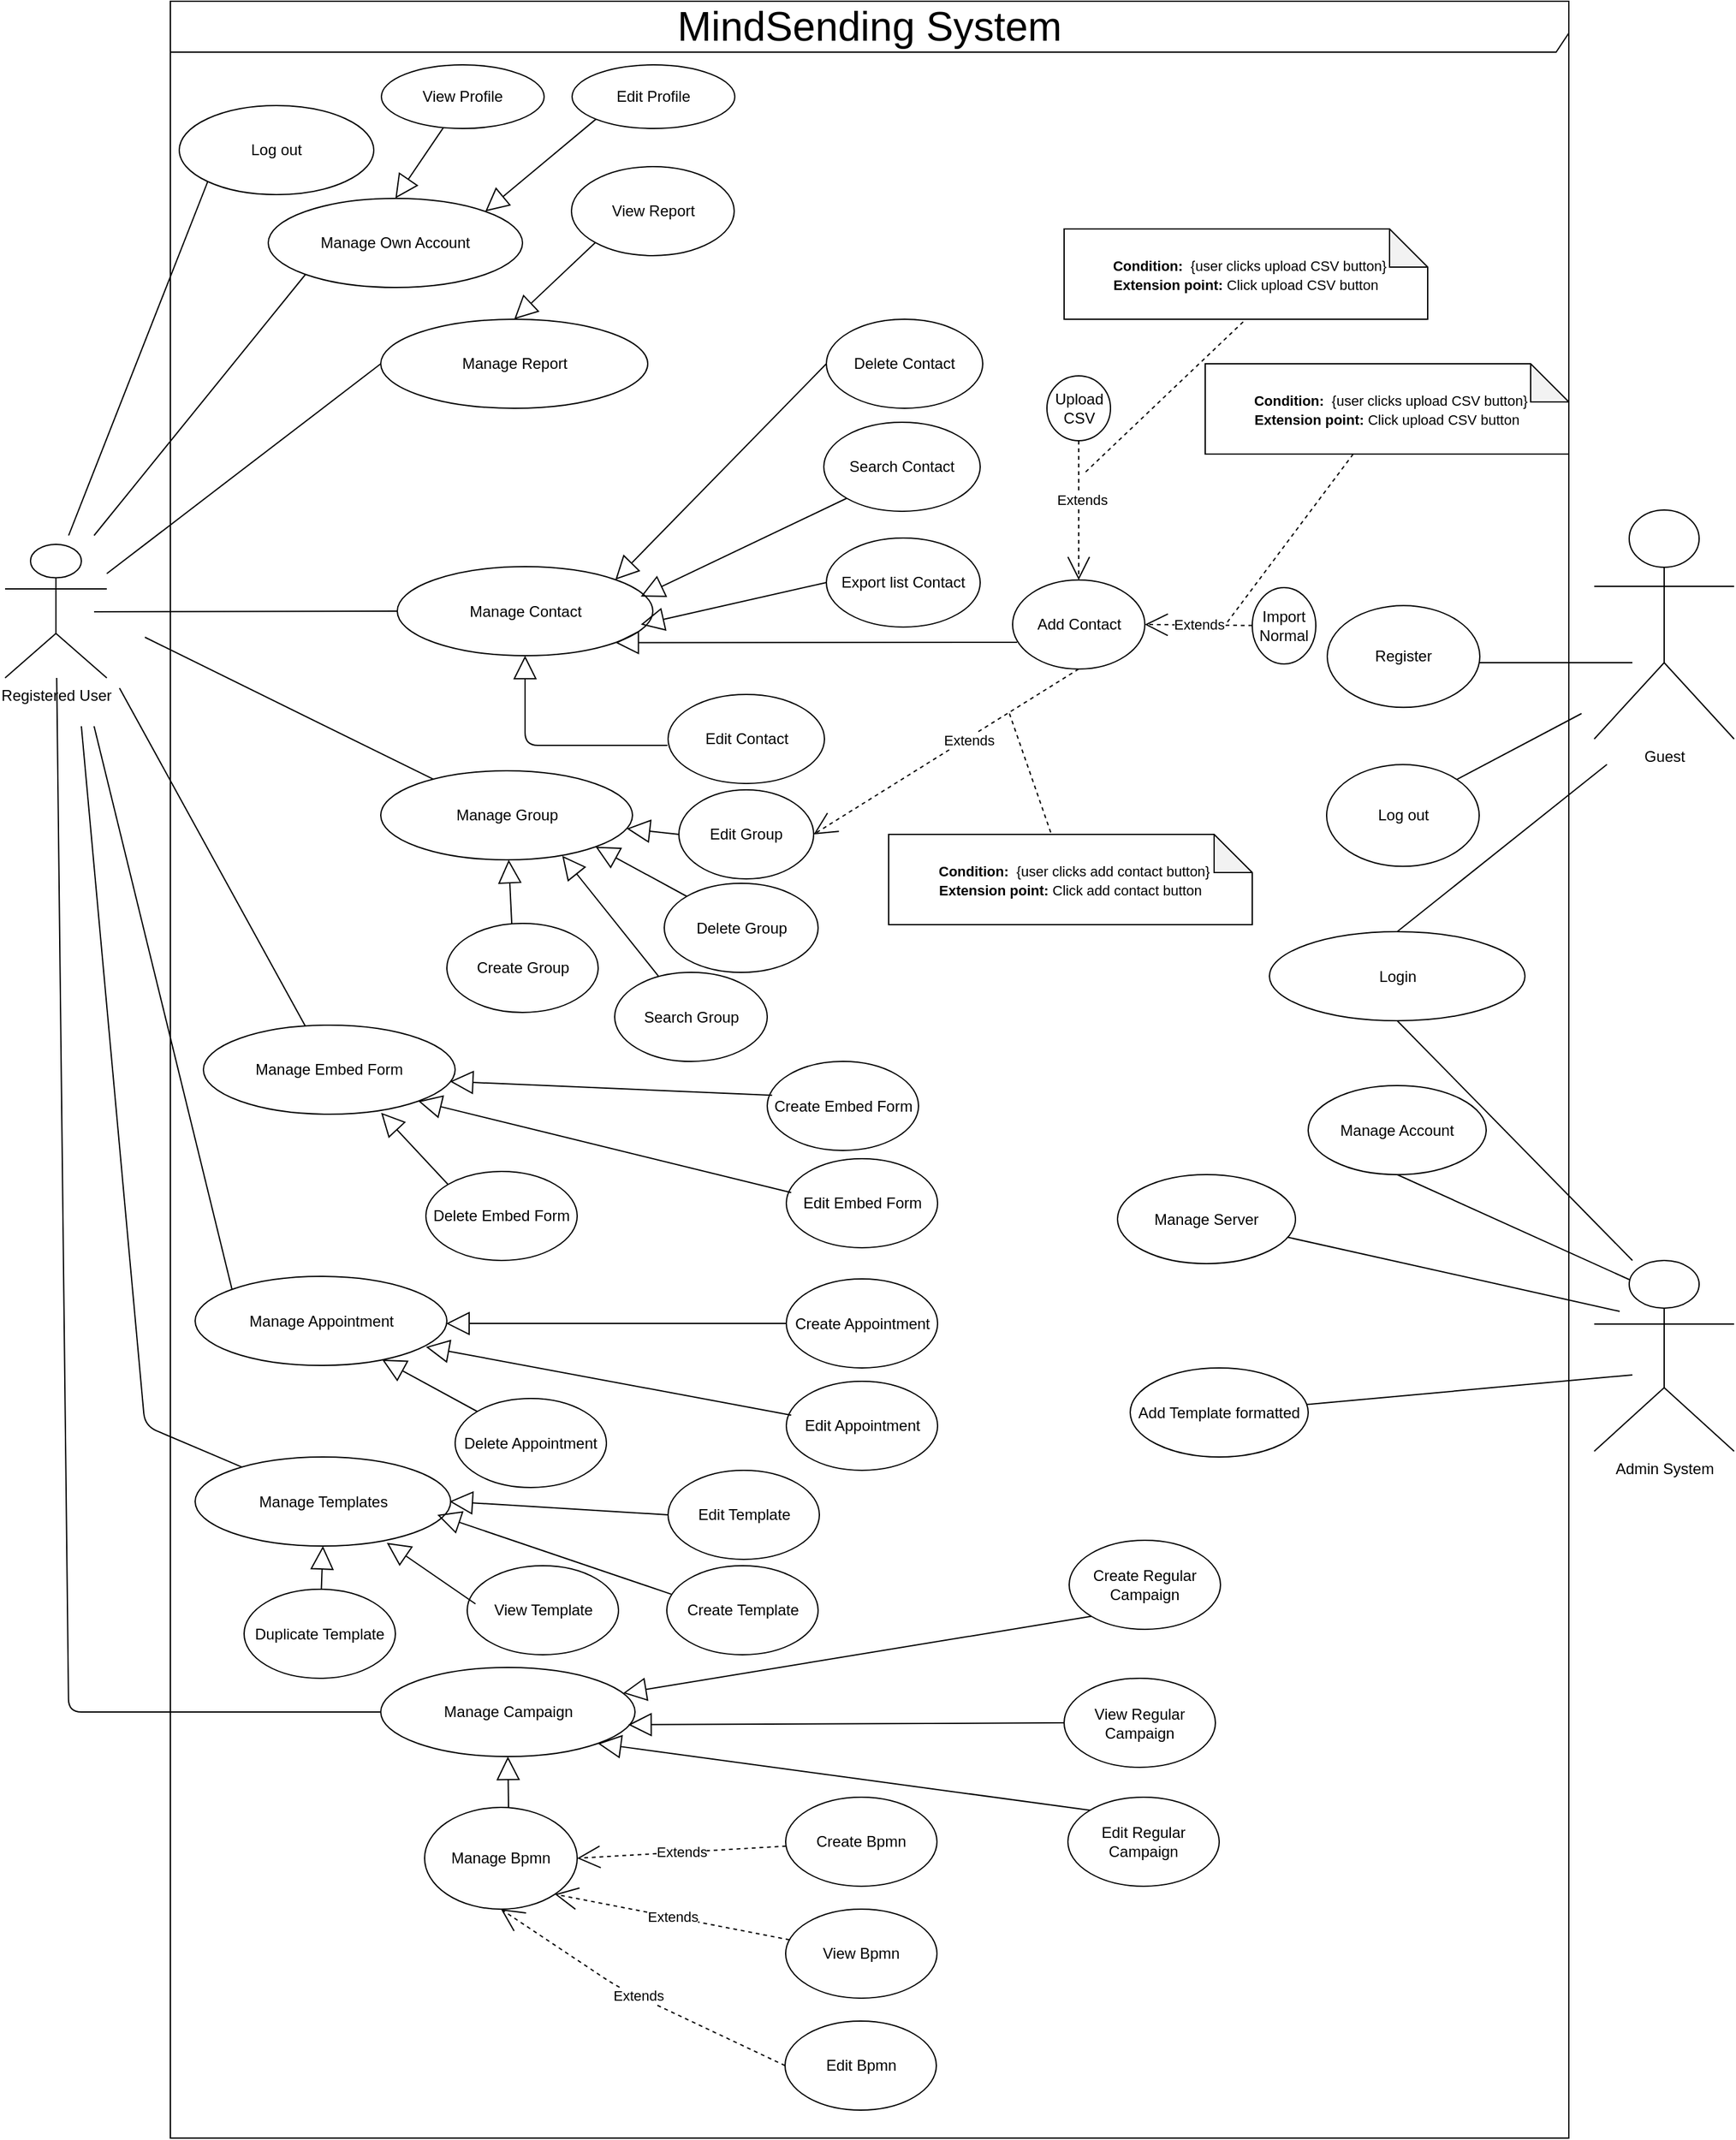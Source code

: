 <mxfile version="11.1.1" type="device"><diagram id="ys3Szjly9ZcMxuDBF0gr" name="Page-1"><mxGraphModel dx="1640" dy="1421" grid="0" gridSize="10" guides="1" tooltips="1" connect="1" arrows="1" fold="1" page="0" pageScale="1" pageWidth="850" pageHeight="1100" background="#FFFFFF" math="0" shadow="0"><root><mxCell id="0"/><mxCell id="1" parent="0"/><mxCell id="VWwlrhhzwa7nNnxBKO6W-47" value="&lt;font style=&quot;font-size: 32px&quot;&gt;MindSending System&lt;/font&gt;" style="shape=umlFrame;whiteSpace=wrap;html=1;width=1100;height=40;" vertex="1" parent="1"><mxGeometry x="-60" y="-480" width="1100" height="1680" as="geometry"/></mxCell><mxCell id="-qsMJvSjDGucB_ZZN1qh-6" value="Admin System&lt;br&gt;&lt;br&gt;" style="shape=umlActor;verticalLabelPosition=bottom;labelBackgroundColor=#ffffff;verticalAlign=top;html=1;" parent="1" vertex="1"><mxGeometry x="1060" y="510" width="110" height="150" as="geometry"/></mxCell><mxCell id="-qsMJvSjDGucB_ZZN1qh-7" value="Registered User&lt;br&gt;&lt;br&gt;" style="shape=umlActor;verticalLabelPosition=bottom;labelBackgroundColor=#ffffff;verticalAlign=top;html=1;" parent="1" vertex="1"><mxGeometry x="-190" y="-53" width="80" height="105" as="geometry"/></mxCell><mxCell id="-qsMJvSjDGucB_ZZN1qh-10" value="Manage Server&lt;br&gt;" style="ellipse;whiteSpace=wrap;html=1;" parent="1" vertex="1"><mxGeometry x="685" y="442.5" width="140" height="70" as="geometry"/></mxCell><mxCell id="-qsMJvSjDGucB_ZZN1qh-11" value="Manage Templates&lt;br&gt;" style="ellipse;whiteSpace=wrap;html=1;" parent="1" vertex="1"><mxGeometry x="-40.5" y="664.5" width="201" height="70" as="geometry"/></mxCell><mxCell id="-qsMJvSjDGucB_ZZN1qh-12" value="Manage Account&lt;br&gt;" style="ellipse;whiteSpace=wrap;html=1;" parent="1" vertex="1"><mxGeometry x="835" y="372.5" width="140" height="70" as="geometry"/></mxCell><mxCell id="-qsMJvSjDGucB_ZZN1qh-13" value="Manage Contact" style="ellipse;whiteSpace=wrap;html=1;" parent="1" vertex="1"><mxGeometry x="118.5" y="-35.5" width="201" height="70" as="geometry"/></mxCell><mxCell id="-qsMJvSjDGucB_ZZN1qh-14" value="Manage Report" style="ellipse;whiteSpace=wrap;html=1;" parent="1" vertex="1"><mxGeometry x="105.5" y="-230" width="210" height="70" as="geometry"/></mxCell><mxCell id="-qsMJvSjDGucB_ZZN1qh-15" value="Manage Group&lt;br&gt;" style="ellipse;whiteSpace=wrap;html=1;" parent="1" vertex="1"><mxGeometry x="105.5" y="125" width="198" height="70" as="geometry"/></mxCell><mxCell id="-qsMJvSjDGucB_ZZN1qh-16" value="Manage Campaign" style="ellipse;whiteSpace=wrap;html=1;" parent="1" vertex="1"><mxGeometry x="105.5" y="830" width="200" height="70" as="geometry"/></mxCell><mxCell id="-qsMJvSjDGucB_ZZN1qh-17" value="Login&lt;br&gt;" style="ellipse;whiteSpace=wrap;html=1;" parent="1" vertex="1"><mxGeometry x="804.5" y="251.5" width="201" height="70" as="geometry"/></mxCell><mxCell id="-qsMJvSjDGucB_ZZN1qh-18" value="Create Template" style="ellipse;whiteSpace=wrap;html=1;" parent="1" vertex="1"><mxGeometry x="330.5" y="750" width="119" height="70" as="geometry"/></mxCell><mxCell id="-qsMJvSjDGucB_ZZN1qh-19" value="Edit Template" style="ellipse;whiteSpace=wrap;html=1;" parent="1" vertex="1"><mxGeometry x="331.5" y="675" width="119" height="70" as="geometry"/></mxCell><mxCell id="-qsMJvSjDGucB_ZZN1qh-20" value="Delete Contact" style="ellipse;whiteSpace=wrap;html=1;" parent="1" vertex="1"><mxGeometry x="456" y="-230" width="123" height="70" as="geometry"/></mxCell><mxCell id="-qsMJvSjDGucB_ZZN1qh-21" value="Edit Contact" style="ellipse;whiteSpace=wrap;html=1;" parent="1" vertex="1"><mxGeometry x="331.5" y="65" width="123" height="70" as="geometry"/></mxCell><mxCell id="-qsMJvSjDGucB_ZZN1qh-22" value="Add Contact" style="ellipse;whiteSpace=wrap;html=1;" parent="1" vertex="1"><mxGeometry x="602.5" y="-25" width="104" height="70" as="geometry"/></mxCell><mxCell id="-qsMJvSjDGucB_ZZN1qh-23" value="Create Group&lt;br&gt;" style="ellipse;whiteSpace=wrap;html=1;" parent="1" vertex="1"><mxGeometry x="157.5" y="245" width="119" height="70" as="geometry"/></mxCell><mxCell id="-qsMJvSjDGucB_ZZN1qh-24" value="Delete Group&lt;br&gt;" style="ellipse;whiteSpace=wrap;html=1;" parent="1" vertex="1"><mxGeometry x="328.5" y="213.5" width="121" height="70" as="geometry"/></mxCell><mxCell id="BiPD_yco-zIT7bE-eALh-6" value="Manage Own Account&lt;br&gt;" style="ellipse;whiteSpace=wrap;html=1;" parent="1" vertex="1"><mxGeometry x="17" y="-325" width="200" height="70" as="geometry"/></mxCell><mxCell id="BiPD_yco-zIT7bE-eALh-11" value="Search Group&lt;br&gt;" style="ellipse;whiteSpace=wrap;html=1;" parent="1" vertex="1"><mxGeometry x="289.5" y="283.5" width="120" height="70" as="geometry"/></mxCell><mxCell id="BiPD_yco-zIT7bE-eALh-12" value="Edit Group&lt;br&gt;" style="ellipse;whiteSpace=wrap;html=1;" parent="1" vertex="1"><mxGeometry x="340" y="140" width="106" height="70" as="geometry"/></mxCell><mxCell id="BiPD_yco-zIT7bE-eALh-13" value="View Report" style="ellipse;whiteSpace=wrap;html=1;" parent="1" vertex="1"><mxGeometry x="255.5" y="-350" width="128" height="70" as="geometry"/></mxCell><mxCell id="BiPD_yco-zIT7bE-eALh-31" value="" style="endArrow=none;endFill=0;endSize=12;html=1;entryX=0.5;entryY=1;entryDx=0;entryDy=0;exitX=0.25;exitY=0.1;exitDx=0;exitDy=0;exitPerimeter=0;" parent="1" target="-qsMJvSjDGucB_ZZN1qh-12" edge="1" source="-qsMJvSjDGucB_ZZN1qh-6"><mxGeometry width="160" relative="1" as="geometry"><mxPoint x="1060" y="520" as="sourcePoint"/><mxPoint x="5" y="940.5" as="targetPoint"/><Array as="points"/></mxGeometry></mxCell><mxCell id="BiPD_yco-zIT7bE-eALh-32" value="" style="endArrow=none;endFill=0;endSize=12;html=1;" parent="1" target="-qsMJvSjDGucB_ZZN1qh-10" edge="1"><mxGeometry width="160" relative="1" as="geometry"><mxPoint x="1080" y="550" as="sourcePoint"/><mxPoint x="15" y="950.5" as="targetPoint"/><Array as="points"/></mxGeometry></mxCell><mxCell id="BiPD_yco-zIT7bE-eALh-34" value="Export list Contact" style="ellipse;whiteSpace=wrap;html=1;" parent="1" vertex="1"><mxGeometry x="456" y="-58" width="121" height="70" as="geometry"/></mxCell><mxCell id="BiPD_yco-zIT7bE-eALh-36" value="" style="endArrow=none;endFill=0;endSize=12;html=1;" parent="1" target="-qsMJvSjDGucB_ZZN1qh-15" edge="1"><mxGeometry width="160" relative="1" as="geometry"><mxPoint x="-80" y="20" as="sourcePoint"/><mxPoint x="120" y="560" as="targetPoint"/></mxGeometry></mxCell><mxCell id="BiPD_yco-zIT7bE-eALh-38" value="" style="endArrow=none;endFill=0;endSize=12;html=1;entryX=0;entryY=0.5;entryDx=0;entryDy=0;" parent="1" target="-qsMJvSjDGucB_ZZN1qh-13" edge="1"><mxGeometry width="160" relative="1" as="geometry"><mxPoint x="-120" as="sourcePoint"/><mxPoint x="140" y="160" as="targetPoint"/><Array as="points"/></mxGeometry></mxCell><mxCell id="BiPD_yco-zIT7bE-eALh-39" value="" style="endArrow=none;endFill=0;endSize=12;html=1;entryX=0;entryY=0.5;entryDx=0;entryDy=0;" parent="1" target="-qsMJvSjDGucB_ZZN1qh-14" edge="1"><mxGeometry width="160" relative="1" as="geometry"><mxPoint x="-110" y="-30" as="sourcePoint"/><mxPoint x="120" as="targetPoint"/><Array as="points"/></mxGeometry></mxCell><mxCell id="BiPD_yco-zIT7bE-eALh-40" value="" style="endArrow=none;endFill=0;endSize=12;html=1;entryX=0;entryY=1;entryDx=0;entryDy=0;" parent="1" target="BiPD_yco-zIT7bE-eALh-6" edge="1"><mxGeometry width="160" relative="1" as="geometry"><mxPoint x="-120" y="-60" as="sourcePoint"/><mxPoint x="130" y="-150" as="targetPoint"/><Array as="points"/></mxGeometry></mxCell><mxCell id="BiPD_yco-zIT7bE-eALh-41" value="" style="endArrow=none;endFill=0;endSize=12;html=1;" parent="1" target="-qsMJvSjDGucB_ZZN1qh-11" edge="1"><mxGeometry width="160" relative="1" as="geometry"><mxPoint x="-130" y="90" as="sourcePoint"/><mxPoint x="170" y="589" as="targetPoint"/><Array as="points"><mxPoint x="-80" y="640"/></Array></mxGeometry></mxCell><mxCell id="BiPD_yco-zIT7bE-eALh-53" value="" style="endSize=16;endFill=0;html=1;strokeWidth=1;endArrow=block;startArrow=none;startFill=0;exitX=0.034;exitY=0.322;exitDx=0;exitDy=0;exitPerimeter=0;" parent="1" source="-qsMJvSjDGucB_ZZN1qh-18" edge="1"><mxGeometry width="160" relative="1" as="geometry"><mxPoint x="331" y="615" as="sourcePoint"/><mxPoint x="150" y="710" as="targetPoint"/></mxGeometry></mxCell><mxCell id="BiPD_yco-zIT7bE-eALh-59" value="" style="endSize=16;endFill=0;html=1;strokeWidth=1;endArrow=block;startArrow=none;startFill=0;entryX=0.995;entryY=0.5;entryDx=0;entryDy=0;exitX=0;exitY=0.5;exitDx=0;exitDy=0;entryPerimeter=0;" parent="1" source="-qsMJvSjDGucB_ZZN1qh-19" target="-qsMJvSjDGucB_ZZN1qh-11" edge="1"><mxGeometry width="160" relative="1" as="geometry"><mxPoint x="399.429" y="682.857" as="sourcePoint"/><mxPoint x="306.411" y="640.245" as="targetPoint"/></mxGeometry></mxCell><mxCell id="BiPD_yco-zIT7bE-eALh-61" value="" style="endSize=16;endFill=0;html=1;strokeWidth=1;endArrow=block;startArrow=none;startFill=0;exitX=0;exitY=0.5;exitDx=0;exitDy=0;" parent="1" source="BiPD_yco-zIT7bE-eALh-12" target="-qsMJvSjDGucB_ZZN1qh-15" edge="1"><mxGeometry width="160" relative="1" as="geometry"><mxPoint x="271.893" y="476.176" as="sourcePoint"/><mxPoint x="253.708" y="429.52" as="targetPoint"/><Array as="points"/></mxGeometry></mxCell><mxCell id="BiPD_yco-zIT7bE-eALh-62" value="" style="endSize=16;endFill=0;html=1;strokeWidth=1;endArrow=block;startArrow=none;startFill=0;entryX=1;entryY=1;entryDx=0;entryDy=0;exitX=0;exitY=0;exitDx=0;exitDy=0;" parent="1" source="-qsMJvSjDGucB_ZZN1qh-24" target="-qsMJvSjDGucB_ZZN1qh-15" edge="1"><mxGeometry width="160" relative="1" as="geometry"><mxPoint x="350" y="240" as="sourcePoint"/><mxPoint x="265.81" y="361.798" as="targetPoint"/></mxGeometry></mxCell><mxCell id="BiPD_yco-zIT7bE-eALh-63" value="" style="endSize=16;endFill=0;html=1;strokeWidth=1;endArrow=block;startArrow=none;startFill=0;entryX=0.721;entryY=0.955;entryDx=0;entryDy=0;entryPerimeter=0;" parent="1" source="BiPD_yco-zIT7bE-eALh-11" target="-qsMJvSjDGucB_ZZN1qh-15" edge="1"><mxGeometry width="160" relative="1" as="geometry"><mxPoint x="303.714" y="335.143" as="sourcePoint"/><mxPoint x="275.81" y="371.798" as="targetPoint"/><Array as="points"/></mxGeometry></mxCell><mxCell id="BiPD_yco-zIT7bE-eALh-64" value="" style="endSize=16;endFill=0;html=1;strokeWidth=1;endArrow=block;startArrow=none;startFill=0;exitX=0.429;exitY=0.007;exitDx=0;exitDy=0;exitPerimeter=0;" parent="1" source="-qsMJvSjDGucB_ZZN1qh-23" target="-qsMJvSjDGucB_ZZN1qh-15" edge="1"><mxGeometry width="160" relative="1" as="geometry"><mxPoint x="389.714" y="417.714" as="sourcePoint"/><mxPoint x="316.206" y="406.312" as="targetPoint"/><Array as="points"/></mxGeometry></mxCell><mxCell id="BiPD_yco-zIT7bE-eALh-65" value="" style="endSize=16;endFill=0;html=1;strokeWidth=1;endArrow=block;startArrow=none;startFill=0;" parent="1" target="-qsMJvSjDGucB_ZZN1qh-13" edge="1"><mxGeometry width="160" relative="1" as="geometry"><mxPoint x="331" y="105" as="sourcePoint"/><mxPoint x="326.206" y="416.312" as="targetPoint"/><Array as="points"><mxPoint x="219" y="105"/></Array></mxGeometry></mxCell><mxCell id="BiPD_yco-zIT7bE-eALh-66" value="" style="endSize=16;endFill=0;html=1;strokeWidth=1;endArrow=block;startArrow=none;startFill=0;exitX=0;exitY=0.5;exitDx=0;exitDy=0;entryX=0.953;entryY=0.65;entryDx=0;entryDy=0;entryPerimeter=0;" parent="1" source="BiPD_yco-zIT7bE-eALh-34" target="-qsMJvSjDGucB_ZZN1qh-13" edge="1"><mxGeometry width="160" relative="1" as="geometry"><mxPoint x="409.714" y="437.714" as="sourcePoint"/><mxPoint x="336.206" y="426.312" as="targetPoint"/></mxGeometry></mxCell><mxCell id="BiPD_yco-zIT7bE-eALh-67" value="" style="endSize=16;endFill=0;html=1;strokeWidth=1;endArrow=block;startArrow=none;startFill=0;exitX=0;exitY=0.5;exitDx=0;exitDy=0;entryX=1;entryY=0;entryDx=0;entryDy=0;" parent="1" source="-qsMJvSjDGucB_ZZN1qh-20" target="-qsMJvSjDGucB_ZZN1qh-13" edge="1"><mxGeometry width="160" relative="1" as="geometry"><mxPoint x="390.286" y="114.857" as="sourcePoint"/><mxPoint x="330.857" y="105.143" as="targetPoint"/><Array as="points"/></mxGeometry></mxCell><mxCell id="BiPD_yco-zIT7bE-eALh-68" value="" style="endSize=16;endFill=0;html=1;strokeWidth=1;endArrow=block;startArrow=none;startFill=0;entryX=1;entryY=1;entryDx=0;entryDy=0;exitX=0.034;exitY=0.7;exitDx=0;exitDy=0;exitPerimeter=0;" parent="1" source="-qsMJvSjDGucB_ZZN1qh-22" target="-qsMJvSjDGucB_ZZN1qh-13" edge="1"><mxGeometry width="160" relative="1" as="geometry"><mxPoint x="760" y="65" as="sourcePoint"/><mxPoint x="340.857" y="115.143" as="targetPoint"/><Array as="points"/></mxGeometry></mxCell><mxCell id="BiPD_yco-zIT7bE-eALh-69" value="" style="endSize=16;endFill=0;html=1;strokeWidth=1;endArrow=block;startArrow=none;startFill=0;exitX=0;exitY=1;exitDx=0;exitDy=0;entryX=0.5;entryY=0;entryDx=0;entryDy=0;" parent="1" source="BiPD_yco-zIT7bE-eALh-13" target="-qsMJvSjDGucB_ZZN1qh-14" edge="1"><mxGeometry width="160" relative="1" as="geometry"><mxPoint x="389.647" y="27.235" as="sourcePoint"/><mxPoint x="308.471" y="80.176" as="targetPoint"/></mxGeometry></mxCell><mxCell id="mAbmStE2IkHtEibIoPFb-1" value="Edit Profile" style="ellipse;whiteSpace=wrap;html=1;" parent="1" vertex="1"><mxGeometry x="256" y="-430" width="128" height="50" as="geometry"/></mxCell><mxCell id="mAbmStE2IkHtEibIoPFb-2" value="" style="endSize=16;endFill=0;html=1;strokeWidth=1;endArrow=block;startArrow=none;startFill=0;entryX=1;entryY=0;entryDx=0;entryDy=0;exitX=0;exitY=1;exitDx=0;exitDy=0;" parent="1" source="mAbmStE2IkHtEibIoPFb-1" target="BiPD_yco-zIT7bE-eALh-6" edge="1"><mxGeometry width="160" relative="1" as="geometry"><mxPoint x="400" y="-280" as="sourcePoint"/><mxPoint x="340" y="-85" as="targetPoint"/></mxGeometry></mxCell><mxCell id="mAbmStE2IkHtEibIoPFb-5" value="" style="endArrow=none;html=1;entryX=0;entryY=0.5;entryDx=0;entryDy=0;" parent="1" target="-qsMJvSjDGucB_ZZN1qh-16" edge="1" source="-qsMJvSjDGucB_ZZN1qh-7"><mxGeometry width="50" height="50" relative="1" as="geometry"><mxPoint x="-120" y="60" as="sourcePoint"/><mxPoint x="-100" y="1210" as="targetPoint"/><Array as="points"><mxPoint x="-140" y="865"/></Array></mxGeometry></mxCell><mxCell id="mAbmStE2IkHtEibIoPFb-9" value="Create Regular Campaign" style="ellipse;whiteSpace=wrap;html=1;" parent="1" vertex="1"><mxGeometry x="647" y="730" width="119" height="70" as="geometry"/></mxCell><mxCell id="mAbmStE2IkHtEibIoPFb-10" value="View Bpmn" style="ellipse;whiteSpace=wrap;html=1;" parent="1" vertex="1"><mxGeometry x="424" y="1020" width="119" height="70" as="geometry"/></mxCell><mxCell id="mAbmStE2IkHtEibIoPFb-11" value="Edit Bpmn" style="ellipse;whiteSpace=wrap;html=1;" parent="1" vertex="1"><mxGeometry x="423.5" y="1108" width="119" height="70" as="geometry"/></mxCell><mxCell id="mAbmStE2IkHtEibIoPFb-35" value="Add Template formatted&lt;br&gt;" style="ellipse;whiteSpace=wrap;html=1;" parent="1" vertex="1"><mxGeometry x="695" y="594.5" width="140" height="70" as="geometry"/></mxCell><mxCell id="mAbmStE2IkHtEibIoPFb-36" value="" style="endArrow=none;endFill=0;endSize=12;html=1;" parent="1" target="mAbmStE2IkHtEibIoPFb-35" edge="1"><mxGeometry width="160" relative="1" as="geometry"><mxPoint x="1090" y="600" as="sourcePoint"/><mxPoint x="800.053" y="517.796" as="targetPoint"/><Array as="points"/></mxGeometry></mxCell><mxCell id="mAbmStE2IkHtEibIoPFb-37" value="" style="endArrow=none;endFill=0;endSize=12;html=1;entryX=0.5;entryY=1;entryDx=0;entryDy=0;exitX=0.273;exitY=0;exitDx=0;exitDy=0;exitPerimeter=0;" parent="1" target="-qsMJvSjDGucB_ZZN1qh-17" edge="1" source="-qsMJvSjDGucB_ZZN1qh-6"><mxGeometry width="160" relative="1" as="geometry"><mxPoint x="1100" y="470" as="sourcePoint"/><mxPoint x="845.0" y="639.5" as="targetPoint"/><Array as="points"/></mxGeometry></mxCell><mxCell id="mAbmStE2IkHtEibIoPFb-38" value="Upload CSV" style="ellipse;whiteSpace=wrap;html=1;" parent="1" vertex="1"><mxGeometry x="629.5" y="-185.5" width="50" height="51" as="geometry"/></mxCell><mxCell id="mAbmStE2IkHtEibIoPFb-39" value="Import Normal" style="ellipse;whiteSpace=wrap;html=1;" parent="1" vertex="1"><mxGeometry x="791" y="-19" width="50" height="60" as="geometry"/></mxCell><mxCell id="mAbmStE2IkHtEibIoPFb-40" value="Extends" style="endArrow=open;endSize=16;endFill=0;html=1;strokeWidth=1;dashed=1;entryX=1;entryY=0.5;entryDx=0;entryDy=0;" parent="1" source="mAbmStE2IkHtEibIoPFb-39" target="-qsMJvSjDGucB_ZZN1qh-22" edge="1"><mxGeometry width="160" relative="1" as="geometry"><mxPoint x="630" y="-85" as="sourcePoint"/><mxPoint x="160" y="-30" as="targetPoint"/></mxGeometry></mxCell><mxCell id="mAbmStE2IkHtEibIoPFb-41" value="Extends" style="endArrow=open;endSize=16;endFill=0;html=1;strokeWidth=1;dashed=1;exitX=0.5;exitY=1;exitDx=0;exitDy=0;" parent="1" source="mAbmStE2IkHtEibIoPFb-38" target="-qsMJvSjDGucB_ZZN1qh-22" edge="1"><mxGeometry x="-0.161" y="2" width="160" relative="1" as="geometry"><mxPoint x="420" y="-53" as="sourcePoint"/><mxPoint x="241.69" y="-4.828" as="targetPoint"/><mxPoint as="offset"/></mxGeometry></mxCell><mxCell id="xEO4yhHYlVdsQ5QlR3eD-5" value="View Profile" style="ellipse;whiteSpace=wrap;html=1;" parent="1" vertex="1"><mxGeometry x="106" y="-430" width="128" height="50" as="geometry"/></mxCell><mxCell id="xEO4yhHYlVdsQ5QlR3eD-6" value="" style="endSize=16;endFill=0;html=1;strokeWidth=1;endArrow=block;startArrow=none;startFill=0;exitX=0.381;exitY=0.986;exitDx=0;exitDy=0;entryX=0.5;entryY=0;entryDx=0;entryDy=0;exitPerimeter=0;" parent="1" source="xEO4yhHYlVdsQ5QlR3eD-5" target="BiPD_yco-zIT7bE-eALh-6" edge="1"><mxGeometry width="160" relative="1" as="geometry"><mxPoint x="287" y="-390" as="sourcePoint"/><mxPoint x="117" y="-320" as="targetPoint"/></mxGeometry></mxCell><mxCell id="xEO4yhHYlVdsQ5QlR3eD-8" value="Search Contact" style="ellipse;whiteSpace=wrap;html=1;" parent="1" vertex="1"><mxGeometry x="454" y="-149" width="123" height="70" as="geometry"/></mxCell><mxCell id="xEO4yhHYlVdsQ5QlR3eD-9" value="" style="endSize=16;endFill=0;html=1;strokeWidth=1;endArrow=block;startArrow=none;startFill=0;exitX=0;exitY=1;exitDx=0;exitDy=0;" parent="1" source="xEO4yhHYlVdsQ5QlR3eD-8" edge="1"><mxGeometry width="160" relative="1" as="geometry"><mxPoint x="248.786" y="95.357" as="sourcePoint"/><mxPoint x="310" y="-12" as="targetPoint"/></mxGeometry></mxCell><mxCell id="xEO4yhHYlVdsQ5QlR3eD-10" value="View Template" style="ellipse;whiteSpace=wrap;html=1;" parent="1" vertex="1"><mxGeometry x="173.5" y="750" width="119" height="70" as="geometry"/></mxCell><mxCell id="xEO4yhHYlVdsQ5QlR3eD-11" value="" style="endSize=16;endFill=0;html=1;strokeWidth=1;endArrow=block;startArrow=none;startFill=0;entryX=0.75;entryY=0.964;entryDx=0;entryDy=0;entryPerimeter=0;" parent="1" target="-qsMJvSjDGucB_ZZN1qh-11" edge="1"><mxGeometry width="160" relative="1" as="geometry"><mxPoint x="180" y="780" as="sourcePoint"/><mxPoint x="201.797" y="691.716" as="targetPoint"/></mxGeometry></mxCell><mxCell id="xEO4yhHYlVdsQ5QlR3eD-12" value="Duplicate Template" style="ellipse;whiteSpace=wrap;html=1;" parent="1" vertex="1"><mxGeometry x="-2" y="768.5" width="119" height="70" as="geometry"/></mxCell><mxCell id="xEO4yhHYlVdsQ5QlR3eD-13" value="" style="endSize=16;endFill=0;html=1;strokeWidth=1;endArrow=block;startArrow=none;startFill=0;entryX=0.5;entryY=1;entryDx=0;entryDy=0;" parent="1" source="xEO4yhHYlVdsQ5QlR3eD-12" edge="1" target="-qsMJvSjDGucB_ZZN1qh-11"><mxGeometry width="160" relative="1" as="geometry"><mxPoint x="351" y="635" as="sourcePoint"/><mxPoint x="242" y="670" as="targetPoint"/></mxGeometry></mxCell><mxCell id="xEO4yhHYlVdsQ5QlR3eD-14" value="Guest" style="shape=umlActor;verticalLabelPosition=bottom;labelBackgroundColor=#ffffff;verticalAlign=top;html=1;outlineConnect=0;" parent="1" vertex="1"><mxGeometry x="1060" y="-80" width="110" height="180" as="geometry"/></mxCell><mxCell id="xEO4yhHYlVdsQ5QlR3eD-25" value="" style="endSize=16;endFill=0;html=1;strokeWidth=1;endArrow=block;startArrow=none;startFill=0;exitX=0;exitY=1;exitDx=0;exitDy=0;" parent="1" source="mAbmStE2IkHtEibIoPFb-9" target="-qsMJvSjDGucB_ZZN1qh-16" edge="1"><mxGeometry width="160" relative="1" as="geometry"><mxPoint x="423.5" y="868.5" as="sourcePoint"/><mxPoint x="412.72" y="919.84" as="targetPoint"/><Array as="points"/></mxGeometry></mxCell><mxCell id="xEO4yhHYlVdsQ5QlR3eD-28" value="View Regular Campaign" style="ellipse;whiteSpace=wrap;html=1;" parent="1" vertex="1"><mxGeometry x="643" y="838.5" width="119" height="70" as="geometry"/></mxCell><mxCell id="xEO4yhHYlVdsQ5QlR3eD-30" value="Edit Regular Campaign" style="ellipse;whiteSpace=wrap;html=1;" parent="1" vertex="1"><mxGeometry x="646" y="932" width="119" height="70" as="geometry"/></mxCell><mxCell id="VWwlrhhzwa7nNnxBKO6W-1" value="Manage Bpmn" style="ellipse;whiteSpace=wrap;html=1;" vertex="1" parent="1"><mxGeometry x="140" y="940" width="120" height="80" as="geometry"/></mxCell><mxCell id="VWwlrhhzwa7nNnxBKO6W-2" value="" style="endSize=16;endFill=0;html=1;strokeWidth=1;endArrow=block;startArrow=none;startFill=0;entryX=0.5;entryY=1;entryDx=0;entryDy=0;" edge="1" parent="1" target="-qsMJvSjDGucB_ZZN1qh-16"><mxGeometry width="160" relative="1" as="geometry"><mxPoint x="206" y="940" as="sourcePoint"/><mxPoint x="309" y="970" as="targetPoint"/><Array as="points"/></mxGeometry></mxCell><mxCell id="VWwlrhhzwa7nNnxBKO6W-3" value="Extends" style="endArrow=open;endSize=16;endFill=0;html=1;strokeWidth=1;dashed=1;exitX=0;exitY=0.5;exitDx=0;exitDy=0;entryX=0.5;entryY=1;entryDx=0;entryDy=0;" edge="1" parent="1" source="mAbmStE2IkHtEibIoPFb-11" target="VWwlrhhzwa7nNnxBKO6W-1"><mxGeometry width="160" relative="1" as="geometry"><mxPoint x="120" y="1070" as="sourcePoint"/><mxPoint x="210" y="1030" as="targetPoint"/><Array as="points"><mxPoint x="290" y="1080"/></Array></mxGeometry></mxCell><mxCell id="VWwlrhhzwa7nNnxBKO6W-4" value="Extends" style="endArrow=open;endSize=16;endFill=0;html=1;strokeWidth=1;dashed=1;entryX=1;entryY=1;entryDx=0;entryDy=0;" edge="1" parent="1" source="mAbmStE2IkHtEibIoPFb-10" target="VWwlrhhzwa7nNnxBKO6W-1"><mxGeometry width="160" relative="1" as="geometry"><mxPoint x="130" y="1080" as="sourcePoint"/><mxPoint x="265.5" y="1077" as="targetPoint"/></mxGeometry></mxCell><mxCell id="VWwlrhhzwa7nNnxBKO6W-9" value="Create Bpmn" style="ellipse;whiteSpace=wrap;html=1;" vertex="1" parent="1"><mxGeometry x="424" y="932" width="119" height="70" as="geometry"/></mxCell><mxCell id="VWwlrhhzwa7nNnxBKO6W-10" value="Extends" style="endArrow=open;endSize=16;endFill=0;html=1;strokeWidth=1;dashed=1;entryX=1;entryY=0.5;entryDx=0;entryDy=0;" edge="1" parent="1" source="VWwlrhhzwa7nNnxBKO6W-9" target="VWwlrhhzwa7nNnxBKO6W-1"><mxGeometry width="160" relative="1" as="geometry"><mxPoint x="276" y="1121.5" as="sourcePoint"/><mxPoint x="411.5" y="1118.5" as="targetPoint"/></mxGeometry></mxCell><mxCell id="VWwlrhhzwa7nNnxBKO6W-11" value="Manage Embed Form" style="ellipse;whiteSpace=wrap;html=1;" vertex="1" parent="1"><mxGeometry x="-34" y="325" width="198" height="70" as="geometry"/></mxCell><mxCell id="VWwlrhhzwa7nNnxBKO6W-12" value="" style="endArrow=none;endFill=0;endSize=12;html=1;" edge="1" parent="1" target="VWwlrhhzwa7nNnxBKO6W-11"><mxGeometry width="160" relative="1" as="geometry"><mxPoint x="-100" y="60" as="sourcePoint"/><mxPoint x="29.5" y="773.5" as="targetPoint"/></mxGeometry></mxCell><mxCell id="VWwlrhhzwa7nNnxBKO6W-13" value="Register" style="ellipse;whiteSpace=wrap;html=1;" vertex="1" parent="1"><mxGeometry x="850" y="-4.857" width="120" height="80" as="geometry"/></mxCell><mxCell id="VWwlrhhzwa7nNnxBKO6W-14" value="Log out" style="ellipse;whiteSpace=wrap;html=1;" vertex="1" parent="1"><mxGeometry x="849.5" y="120.143" width="120" height="80" as="geometry"/></mxCell><mxCell id="VWwlrhhzwa7nNnxBKO6W-15" value="" style="endArrow=none;html=1;" edge="1" parent="1"><mxGeometry width="50" height="50" relative="1" as="geometry"><mxPoint x="1090" y="40" as="sourcePoint"/><mxPoint x="970" y="40" as="targetPoint"/></mxGeometry></mxCell><mxCell id="VWwlrhhzwa7nNnxBKO6W-16" value="" style="endArrow=none;html=1;entryX=1;entryY=0;entryDx=0;entryDy=0;" edge="1" parent="1" target="VWwlrhhzwa7nNnxBKO6W-14"><mxGeometry width="50" height="50" relative="1" as="geometry"><mxPoint x="1050" y="80" as="sourcePoint"/><mxPoint x="980" y="115.143" as="targetPoint"/></mxGeometry></mxCell><mxCell id="VWwlrhhzwa7nNnxBKO6W-18" value="" style="endArrow=none;endFill=0;endSize=12;html=1;entryX=0.5;entryY=0;entryDx=0;entryDy=0;" edge="1" parent="1" target="-qsMJvSjDGucB_ZZN1qh-17"><mxGeometry width="160" relative="1" as="geometry"><mxPoint x="1070" y="120" as="sourcePoint"/><mxPoint x="1065.063" y="197.17" as="targetPoint"/><Array as="points"/></mxGeometry></mxCell><mxCell id="VWwlrhhzwa7nNnxBKO6W-21" style="edgeStyle=orthogonalEdgeStyle;rounded=0;orthogonalLoop=1;jettySize=auto;html=1;exitX=0.5;exitY=1;exitDx=0;exitDy=0;" edge="1" parent="1" source="VWwlrhhzwa7nNnxBKO6W-1" target="VWwlrhhzwa7nNnxBKO6W-1"><mxGeometry relative="1" as="geometry"/></mxCell><mxCell id="VWwlrhhzwa7nNnxBKO6W-22" value="Create Embed Form" style="ellipse;whiteSpace=wrap;html=1;" vertex="1" parent="1"><mxGeometry x="409.5" y="353.5" width="119" height="70" as="geometry"/></mxCell><mxCell id="VWwlrhhzwa7nNnxBKO6W-23" value="" style="endSize=16;endFill=0;html=1;strokeWidth=1;endArrow=block;startArrow=none;startFill=0;exitX=0.032;exitY=0.38;exitDx=0;exitDy=0;exitPerimeter=0;entryX=0.979;entryY=0.632;entryDx=0;entryDy=0;entryPerimeter=0;" edge="1" parent="1" source="VWwlrhhzwa7nNnxBKO6W-22" target="VWwlrhhzwa7nNnxBKO6W-11"><mxGeometry width="160" relative="1" as="geometry"><mxPoint x="478.714" y="531.214" as="sourcePoint"/><mxPoint x="219" y="384" as="targetPoint"/><Array as="points"/></mxGeometry></mxCell><mxCell id="VWwlrhhzwa7nNnxBKO6W-24" value="Edit Embed Form" style="ellipse;whiteSpace=wrap;html=1;" vertex="1" parent="1"><mxGeometry x="424.5" y="430" width="119" height="70" as="geometry"/></mxCell><mxCell id="VWwlrhhzwa7nNnxBKO6W-25" value="" style="endSize=16;endFill=0;html=1;strokeWidth=1;endArrow=block;startArrow=none;startFill=0;exitX=0.032;exitY=0.38;exitDx=0;exitDy=0;exitPerimeter=0;entryX=1;entryY=1;entryDx=0;entryDy=0;" edge="1" parent="1" source="VWwlrhhzwa7nNnxBKO6W-24" target="VWwlrhhzwa7nNnxBKO6W-11"><mxGeometry width="160" relative="1" as="geometry"><mxPoint x="478.714" y="619.214" as="sourcePoint"/><mxPoint x="219.0" y="471.5" as="targetPoint"/><Array as="points"/></mxGeometry></mxCell><mxCell id="VWwlrhhzwa7nNnxBKO6W-26" value="Delete Embed Form" style="ellipse;whiteSpace=wrap;html=1;" vertex="1" parent="1"><mxGeometry x="141" y="440" width="119" height="70" as="geometry"/></mxCell><mxCell id="VWwlrhhzwa7nNnxBKO6W-27" value="" style="endSize=16;endFill=0;html=1;strokeWidth=1;endArrow=block;startArrow=none;startFill=0;exitX=0;exitY=0;exitDx=0;exitDy=0;entryX=0.706;entryY=0.984;entryDx=0;entryDy=0;entryPerimeter=0;" edge="1" parent="1" source="VWwlrhhzwa7nNnxBKO6W-26" target="VWwlrhhzwa7nNnxBKO6W-11"><mxGeometry width="160" relative="1" as="geometry"><mxPoint x="669.714" y="461.714" as="sourcePoint"/><mxPoint x="410.0" y="314" as="targetPoint"/><Array as="points"/></mxGeometry></mxCell><mxCell id="VWwlrhhzwa7nNnxBKO6W-30" value="Manage Appointment" style="ellipse;whiteSpace=wrap;html=1;" vertex="1" parent="1"><mxGeometry x="-40.5" y="522.5" width="198" height="70" as="geometry"/></mxCell><mxCell id="VWwlrhhzwa7nNnxBKO6W-31" value="" style="endArrow=none;endFill=0;endSize=12;html=1;entryX=0;entryY=0;entryDx=0;entryDy=0;" edge="1" parent="1" target="VWwlrhhzwa7nNnxBKO6W-30"><mxGeometry width="160" relative="1" as="geometry"><mxPoint x="-120" y="90" as="sourcePoint"/><mxPoint x="-9" y="944" as="targetPoint"/><Array as="points"/></mxGeometry></mxCell><mxCell id="VWwlrhhzwa7nNnxBKO6W-32" value="Create Appointment" style="ellipse;whiteSpace=wrap;html=1;" vertex="1" parent="1"><mxGeometry x="424.5" y="524.5" width="119" height="70" as="geometry"/></mxCell><mxCell id="VWwlrhhzwa7nNnxBKO6W-33" value="" style="endSize=16;endFill=0;html=1;strokeWidth=1;endArrow=block;startArrow=none;startFill=0;entryX=0.997;entryY=0.529;entryDx=0;entryDy=0;entryPerimeter=0;exitX=0;exitY=0.5;exitDx=0;exitDy=0;" edge="1" parent="1" source="VWwlrhhzwa7nNnxBKO6W-32" target="VWwlrhhzwa7nNnxBKO6W-30"><mxGeometry width="160" relative="1" as="geometry"><mxPoint x="420" y="560" as="sourcePoint"/><mxPoint x="156.842" y="550.74" as="targetPoint"/><Array as="points"/></mxGeometry></mxCell><mxCell id="VWwlrhhzwa7nNnxBKO6W-34" value="Edit Appointment" style="ellipse;whiteSpace=wrap;html=1;" vertex="1" parent="1"><mxGeometry x="424.5" y="605" width="119" height="70" as="geometry"/></mxCell><mxCell id="VWwlrhhzwa7nNnxBKO6W-35" value="" style="endSize=16;endFill=0;html=1;strokeWidth=1;endArrow=block;startArrow=none;startFill=0;exitX=0.032;exitY=0.38;exitDx=0;exitDy=0;exitPerimeter=0;" edge="1" parent="1" source="VWwlrhhzwa7nNnxBKO6W-34"><mxGeometry width="160" relative="1" as="geometry"><mxPoint x="497.214" y="800.714" as="sourcePoint"/><mxPoint x="141" y="578" as="targetPoint"/><Array as="points"/></mxGeometry></mxCell><mxCell id="VWwlrhhzwa7nNnxBKO6W-36" value="Delete Appointment" style="ellipse;whiteSpace=wrap;html=1;" vertex="1" parent="1"><mxGeometry x="164" y="618.5" width="119" height="70" as="geometry"/></mxCell><mxCell id="VWwlrhhzwa7nNnxBKO6W-37" value="" style="endSize=16;endFill=0;html=1;strokeWidth=1;endArrow=block;startArrow=none;startFill=0;exitX=0;exitY=0;exitDx=0;exitDy=0;entryX=0.743;entryY=0.936;entryDx=0;entryDy=0;entryPerimeter=0;" edge="1" parent="1" source="VWwlrhhzwa7nNnxBKO6W-36" target="VWwlrhhzwa7nNnxBKO6W-30"><mxGeometry width="160" relative="1" as="geometry"><mxPoint x="676.714" y="640.214" as="sourcePoint"/><mxPoint x="99.788" y="584.88" as="targetPoint"/><Array as="points"/></mxGeometry></mxCell><mxCell id="VWwlrhhzwa7nNnxBKO6W-38" value="&lt;font style=&quot;font-size: 11px&quot;&gt;&lt;b&gt;&amp;nbsp; Condition:&amp;nbsp; &lt;/b&gt;{user clicks upload CSV button}&lt;br&gt;&lt;b&gt;Extension point: &lt;/b&gt;Click upload CSV button&lt;/font&gt;" style="shape=note;whiteSpace=wrap;html=1;backgroundOutline=1;darkOpacity=0.05;" vertex="1" parent="1"><mxGeometry x="643" y="-301" width="286" height="71" as="geometry"/></mxCell><mxCell id="VWwlrhhzwa7nNnxBKO6W-40" value="" style="endArrow=none;dashed=1;html=1;entryX=0.5;entryY=1;entryDx=0;entryDy=0;entryPerimeter=0;" edge="1" parent="1" target="VWwlrhhzwa7nNnxBKO6W-38"><mxGeometry width="50" height="50" relative="1" as="geometry"><mxPoint x="660" y="-110" as="sourcePoint"/><mxPoint x="660" y="95" as="targetPoint"/></mxGeometry></mxCell><mxCell id="VWwlrhhzwa7nNnxBKO6W-41" value="&lt;font style=&quot;font-size: 11px&quot;&gt;&lt;b&gt;&amp;nbsp; Condition:&amp;nbsp; &lt;/b&gt;{user clicks upload CSV button}&lt;br&gt;&lt;b&gt;Extension point: &lt;/b&gt;Click upload CSV button&lt;/font&gt;" style="shape=note;whiteSpace=wrap;html=1;backgroundOutline=1;darkOpacity=0.05;" vertex="1" parent="1"><mxGeometry x="754" y="-195" width="286" height="71" as="geometry"/></mxCell><mxCell id="VWwlrhhzwa7nNnxBKO6W-42" value="" style="endArrow=none;dashed=1;html=1;" edge="1" parent="1" source="VWwlrhhzwa7nNnxBKO6W-41"><mxGeometry width="50" height="50" relative="1" as="geometry"><mxPoint x="750" y="290" as="sourcePoint"/><mxPoint x="770" y="10" as="targetPoint"/></mxGeometry></mxCell><mxCell id="VWwlrhhzwa7nNnxBKO6W-43" value="" style="endSize=16;endFill=0;html=1;strokeWidth=1;endArrow=block;startArrow=none;startFill=0;entryX=0.973;entryY=0.643;entryDx=0;entryDy=0;exitX=0;exitY=0.5;exitDx=0;exitDy=0;entryPerimeter=0;" edge="1" parent="1" source="xEO4yhHYlVdsQ5QlR3eD-28" target="-qsMJvSjDGucB_ZZN1qh-16"><mxGeometry width="160" relative="1" as="geometry"><mxPoint x="657" y="775" as="sourcePoint"/><mxPoint x="315.5" y="875" as="targetPoint"/><Array as="points"/></mxGeometry></mxCell><mxCell id="VWwlrhhzwa7nNnxBKO6W-44" value="" style="endSize=16;endFill=0;html=1;strokeWidth=1;endArrow=block;startArrow=none;startFill=0;entryX=1;entryY=1;entryDx=0;entryDy=0;exitX=0;exitY=0;exitDx=0;exitDy=0;" edge="1" parent="1" source="xEO4yhHYlVdsQ5QlR3eD-30" target="-qsMJvSjDGucB_ZZN1qh-16"><mxGeometry width="160" relative="1" as="geometry"><mxPoint x="667" y="785" as="sourcePoint"/><mxPoint x="325.5" y="885" as="targetPoint"/><Array as="points"/></mxGeometry></mxCell><mxCell id="VWwlrhhzwa7nNnxBKO6W-55" value="Extends" style="endArrow=open;endSize=16;endFill=0;html=1;strokeWidth=1;dashed=1;entryX=1;entryY=0.5;entryDx=0;entryDy=0;exitX=0.5;exitY=1;exitDx=0;exitDy=0;" edge="1" parent="1" source="-qsMJvSjDGucB_ZZN1qh-22" target="BiPD_yco-zIT7bE-eALh-12"><mxGeometry x="-0.161" y="2" width="160" relative="1" as="geometry"><mxPoint x="530" y="130" as="sourcePoint"/><mxPoint x="560" y="229.5" as="targetPoint"/><mxPoint as="offset"/></mxGeometry></mxCell><mxCell id="VWwlrhhzwa7nNnxBKO6W-56" value="&lt;font style=&quot;font-size: 11px&quot;&gt;&lt;b&gt;&amp;nbsp; Condition:&amp;nbsp; &lt;/b&gt;{user clicks add contact button}&lt;br&gt;&lt;b&gt;Extension point: &lt;/b&gt;Click add contact button&lt;/font&gt;" style="shape=note;whiteSpace=wrap;html=1;backgroundOutline=1;darkOpacity=0.05;" vertex="1" parent="1"><mxGeometry x="505" y="175" width="286" height="71" as="geometry"/></mxCell><mxCell id="VWwlrhhzwa7nNnxBKO6W-57" value="" style="endArrow=none;dashed=1;html=1;entryX=0;entryY=0;entryDx=128;entryDy=0;entryPerimeter=0;" edge="1" parent="1" target="VWwlrhhzwa7nNnxBKO6W-56"><mxGeometry width="50" height="50" relative="1" as="geometry"><mxPoint x="600" y="80" as="sourcePoint"/><mxPoint x="522" y="571" as="targetPoint"/></mxGeometry></mxCell><mxCell id="VWwlrhhzwa7nNnxBKO6W-58" value="Log out" style="ellipse;whiteSpace=wrap;html=1;" vertex="1" parent="1"><mxGeometry x="-53" y="-398" width="153" height="70" as="geometry"/></mxCell><mxCell id="VWwlrhhzwa7nNnxBKO6W-59" value="" style="endArrow=none;endFill=0;endSize=12;html=1;entryX=0;entryY=1;entryDx=0;entryDy=0;" edge="1" parent="1" target="VWwlrhhzwa7nNnxBKO6W-58"><mxGeometry width="160" relative="1" as="geometry"><mxPoint x="-140" y="-60" as="sourcePoint"/><mxPoint x="60" y="-223" as="targetPoint"/><Array as="points"/></mxGeometry></mxCell></root></mxGraphModel></diagram></mxfile>